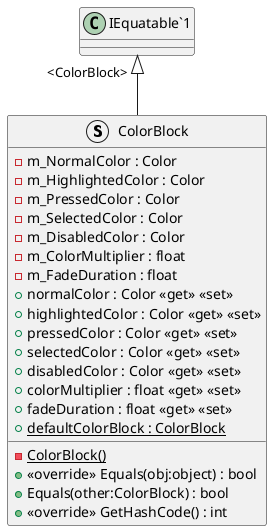 @startuml
struct ColorBlock {
    - m_NormalColor : Color
    - m_HighlightedColor : Color
    - m_PressedColor : Color
    - m_SelectedColor : Color
    - m_DisabledColor : Color
    - m_ColorMultiplier : float
    - m_FadeDuration : float
    + normalColor : Color <<get>> <<set>>
    + highlightedColor : Color <<get>> <<set>>
    + pressedColor : Color <<get>> <<set>>
    + selectedColor : Color <<get>> <<set>>
    + disabledColor : Color <<get>> <<set>>
    + colorMultiplier : float <<get>> <<set>>
    + fadeDuration : float <<get>> <<set>>
    + {static} defaultColorBlock : ColorBlock
    {static} - ColorBlock()
    + <<override>> Equals(obj:object) : bool
    + Equals(other:ColorBlock) : bool
    + <<override>> GetHashCode() : int
}
"IEquatable`1" "<ColorBlock>" <|-- ColorBlock
@enduml

